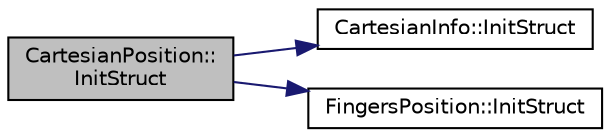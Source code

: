 digraph "CartesianPosition::InitStruct"
{
  edge [fontname="Helvetica",fontsize="10",labelfontname="Helvetica",labelfontsize="10"];
  node [fontname="Helvetica",fontsize="10",shape=record];
  rankdir="LR";
  Node1 [label="CartesianPosition::\lInitStruct",height=0.2,width=0.4,color="black", fillcolor="grey75", style="filled", fontcolor="black"];
  Node1 -> Node2 [color="midnightblue",fontsize="10",style="solid"];
  Node2 [label="CartesianInfo::InitStruct",height=0.2,width=0.4,color="black", fillcolor="white", style="filled",URL="$struct_cartesian_info.html#a6d47623939d86124525ab4c8f7a2b8e9"];
  Node1 -> Node3 [color="midnightblue",fontsize="10",style="solid"];
  Node3 [label="FingersPosition::InitStruct",height=0.2,width=0.4,color="black", fillcolor="white", style="filled",URL="$struct_fingers_position.html#a2d958923675995d54d56e59f8549495d"];
}
